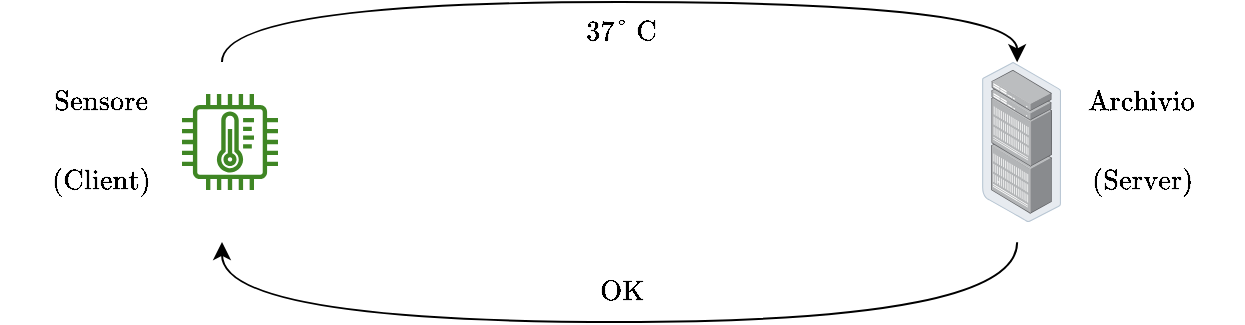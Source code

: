 <mxfile version="20.7.4" type="device"><diagram id="3aSJx_LpL2fRgnGgAk6s" name="Pagina-1"><mxGraphModel dx="1434" dy="884" grid="1" gridSize="10" guides="1" tooltips="1" connect="1" arrows="1" fold="1" page="1" pageScale="1" pageWidth="827" pageHeight="1169" math="1" shadow="0"><root><mxCell id="0"/><mxCell id="1" parent="0"/><mxCell id="TwzmEvIBRiBpXYlNH0ck-4" value="" style="points=[];aspect=fixed;html=1;align=center;shadow=0;dashed=0;image;image=img/lib/allied_telesis/storage/Datacenter_Server_Rack_EoR.svg;" parent="1" vertex="1"><mxGeometry x="520" y="40" width="39.59" height="80" as="geometry"/></mxCell><mxCell id="TwzmEvIBRiBpXYlNH0ck-5" value="" style="endArrow=classic;html=1;rounded=0;entryX=0.444;entryY=0.002;entryDx=0;entryDy=0;entryPerimeter=0;edgeStyle=orthogonalEdgeStyle;curved=1;" parent="1" target="TwzmEvIBRiBpXYlNH0ck-4" edge="1"><mxGeometry x="0.006" y="40" width="50" height="50" relative="1" as="geometry"><mxPoint x="140" y="40" as="sourcePoint"/><mxPoint x="350" y="100" as="targetPoint"/><Array as="points"><mxPoint x="140" y="10"/><mxPoint x="538" y="10"/></Array><mxPoint as="offset"/></mxGeometry></mxCell><mxCell id="TwzmEvIBRiBpXYlNH0ck-6" value="" style="endArrow=none;html=1;rounded=0;entryX=0.444;entryY=0.002;entryDx=0;entryDy=0;entryPerimeter=0;edgeStyle=orthogonalEdgeStyle;curved=1;startArrow=classic;startFill=1;endFill=0;" parent="1" edge="1"><mxGeometry x="0.006" y="40" width="50" height="50" relative="1" as="geometry"><mxPoint x="140" y="129.97" as="sourcePoint"/><mxPoint x="537.578" y="130.13" as="targetPoint"/><Array as="points"><mxPoint x="140" y="170"/><mxPoint x="538" y="170"/></Array><mxPoint as="offset"/></mxGeometry></mxCell><mxCell id="TwzmEvIBRiBpXYlNH0ck-7" value="$$37° \text{ C}$$" style="text;html=1;strokeColor=none;fillColor=none;align=center;verticalAlign=middle;whiteSpace=wrap;rounded=0;" parent="1" vertex="1"><mxGeometry x="300" y="10" width="80" height="30" as="geometry"/></mxCell><mxCell id="TwzmEvIBRiBpXYlNH0ck-8" value="$$\text{OK}$$" style="text;html=1;strokeColor=none;fillColor=none;align=center;verticalAlign=middle;whiteSpace=wrap;rounded=0;" parent="1" vertex="1"><mxGeometry x="300" y="140" width="80" height="30" as="geometry"/></mxCell><mxCell id="TwzmEvIBRiBpXYlNH0ck-9" value="$$\text{Sensore}$$" style="text;html=1;strokeColor=none;fillColor=none;align=center;verticalAlign=middle;whiteSpace=wrap;rounded=0;" parent="1" vertex="1"><mxGeometry x="40" y="40" width="80" height="40" as="geometry"/></mxCell><mxCell id="TwzmEvIBRiBpXYlNH0ck-10" value="$$\text{(Client&lt;br&gt;)}$$" style="text;html=1;strokeColor=none;fillColor=none;align=center;verticalAlign=middle;whiteSpace=wrap;rounded=0;" parent="1" vertex="1"><mxGeometry x="40" y="80" width="80" height="40" as="geometry"/></mxCell><mxCell id="TwzmEvIBRiBpXYlNH0ck-11" value="$$\text{Archivio}$$" style="text;html=1;strokeColor=none;fillColor=none;align=center;verticalAlign=middle;whiteSpace=wrap;rounded=0;" parent="1" vertex="1"><mxGeometry x="559.59" y="40" width="80" height="40" as="geometry"/></mxCell><mxCell id="TwzmEvIBRiBpXYlNH0ck-12" value="$$\text{(Server)}$$" style="text;html=1;strokeColor=none;fillColor=none;align=center;verticalAlign=middle;whiteSpace=wrap;rounded=0;" parent="1" vertex="1"><mxGeometry x="559.59" y="80" width="80" height="40" as="geometry"/></mxCell><mxCell id="TwzmEvIBRiBpXYlNH0ck-13" value="" style="sketch=0;outlineConnect=0;fontColor=#232F3E;gradientColor=none;fillColor=#3F8624;strokeColor=none;dashed=0;verticalLabelPosition=bottom;verticalAlign=top;align=center;html=1;fontSize=12;fontStyle=0;aspect=fixed;pointerEvents=1;shape=mxgraph.aws4.iot_thing_temperature_sensor;" parent="1" vertex="1"><mxGeometry x="120" y="56" width="48" height="48" as="geometry"/></mxCell></root></mxGraphModel></diagram></mxfile>
